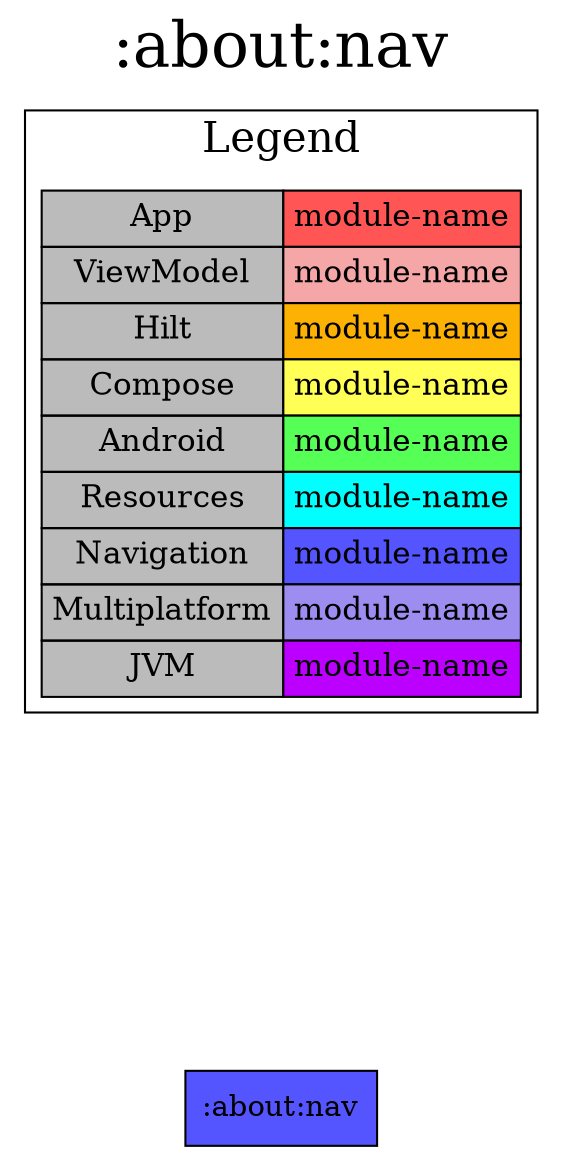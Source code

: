 digraph {
edge ["dir"="forward"]
graph ["dpi"="100","label"=":about:nav","labelloc"="t","fontsize"="30","ranksep"="2.5","rankdir"="TB"]
node ["style"="filled"]
":about:nav" ["fillcolor"="#5555FF","shape"="box"]
{
edge ["dir"="none"]
graph ["rank"="same"]
}
subgraph "cluster_legend" {
edge ["dir"="none"]
graph ["label"="Legend","fontsize"="20"]
"Legend" ["style"="filled","fillcolor"="#bbbbbb","shape"="none","margin"="0","fontsize"="15","label"=<
<TABLE BORDER="0" CELLBORDER="1" CELLSPACING="0" CELLPADDING="4">
<TR><TD>App</TD><TD BGCOLOR="#FF5555">module-name</TD></TR>
<TR><TD>ViewModel</TD><TD BGCOLOR="#F5A6A6">module-name</TD></TR>
<TR><TD>Hilt</TD><TD BGCOLOR="#FCB103">module-name</TD></TR>
<TR><TD>Compose</TD><TD BGCOLOR="#FFFF55">module-name</TD></TR>
<TR><TD>Android</TD><TD BGCOLOR="#55FF55">module-name</TD></TR>
<TR><TD>Resources</TD><TD BGCOLOR="#00FFFF">module-name</TD></TR>
<TR><TD>Navigation</TD><TD BGCOLOR="#5555FF">module-name</TD></TR>
<TR><TD>Multiplatform</TD><TD BGCOLOR="#9D8DF1">module-name</TD></TR>
<TR><TD>JVM</TD><TD BGCOLOR="#BB00FF">module-name</TD></TR>
</TABLE>
>]
} -> ":about:nav" ["style"="invis"]
}